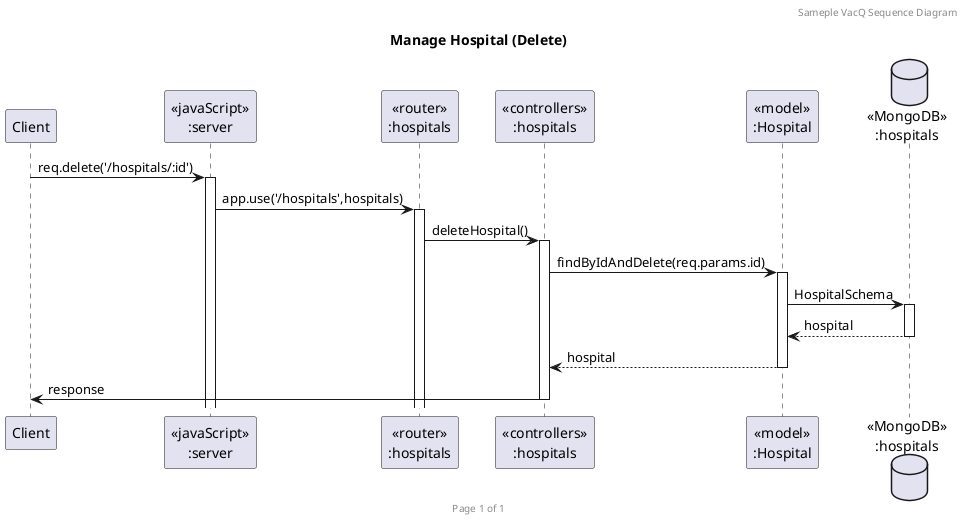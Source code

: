 @startuml Manage Hospital (Delete)

header Sameple VacQ Sequence Diagram
footer Page %page% of %lastpage%
title "Manage Hospital (Delete)"

participant "Client" as client
participant "<<javaScript>>\n:server" as server
participant "<<router>>\n:hospitals" as routerHospitals
participant "<<controllers>>\n:hospitals" as controllersHospitals
participant "<<model>>\n:Hospital" as modelHospital
database "<<MongoDB>>\n:hospitals" as HospitalsDatabase

client->server ++:req.delete('/hospitals/:id')
server->routerHospitals ++:app.use('/hospitals',hospitals)
routerHospitals -> controllersHospitals ++:deleteHospital()
controllersHospitals->modelHospital ++:findByIdAndDelete(req.params.id)
modelHospital ->HospitalsDatabase ++: HospitalSchema
HospitalsDatabase --> modelHospital --: hospital
controllersHospitals <-- modelHospital --:hospital
controllersHospitals->client --:response

@enduml